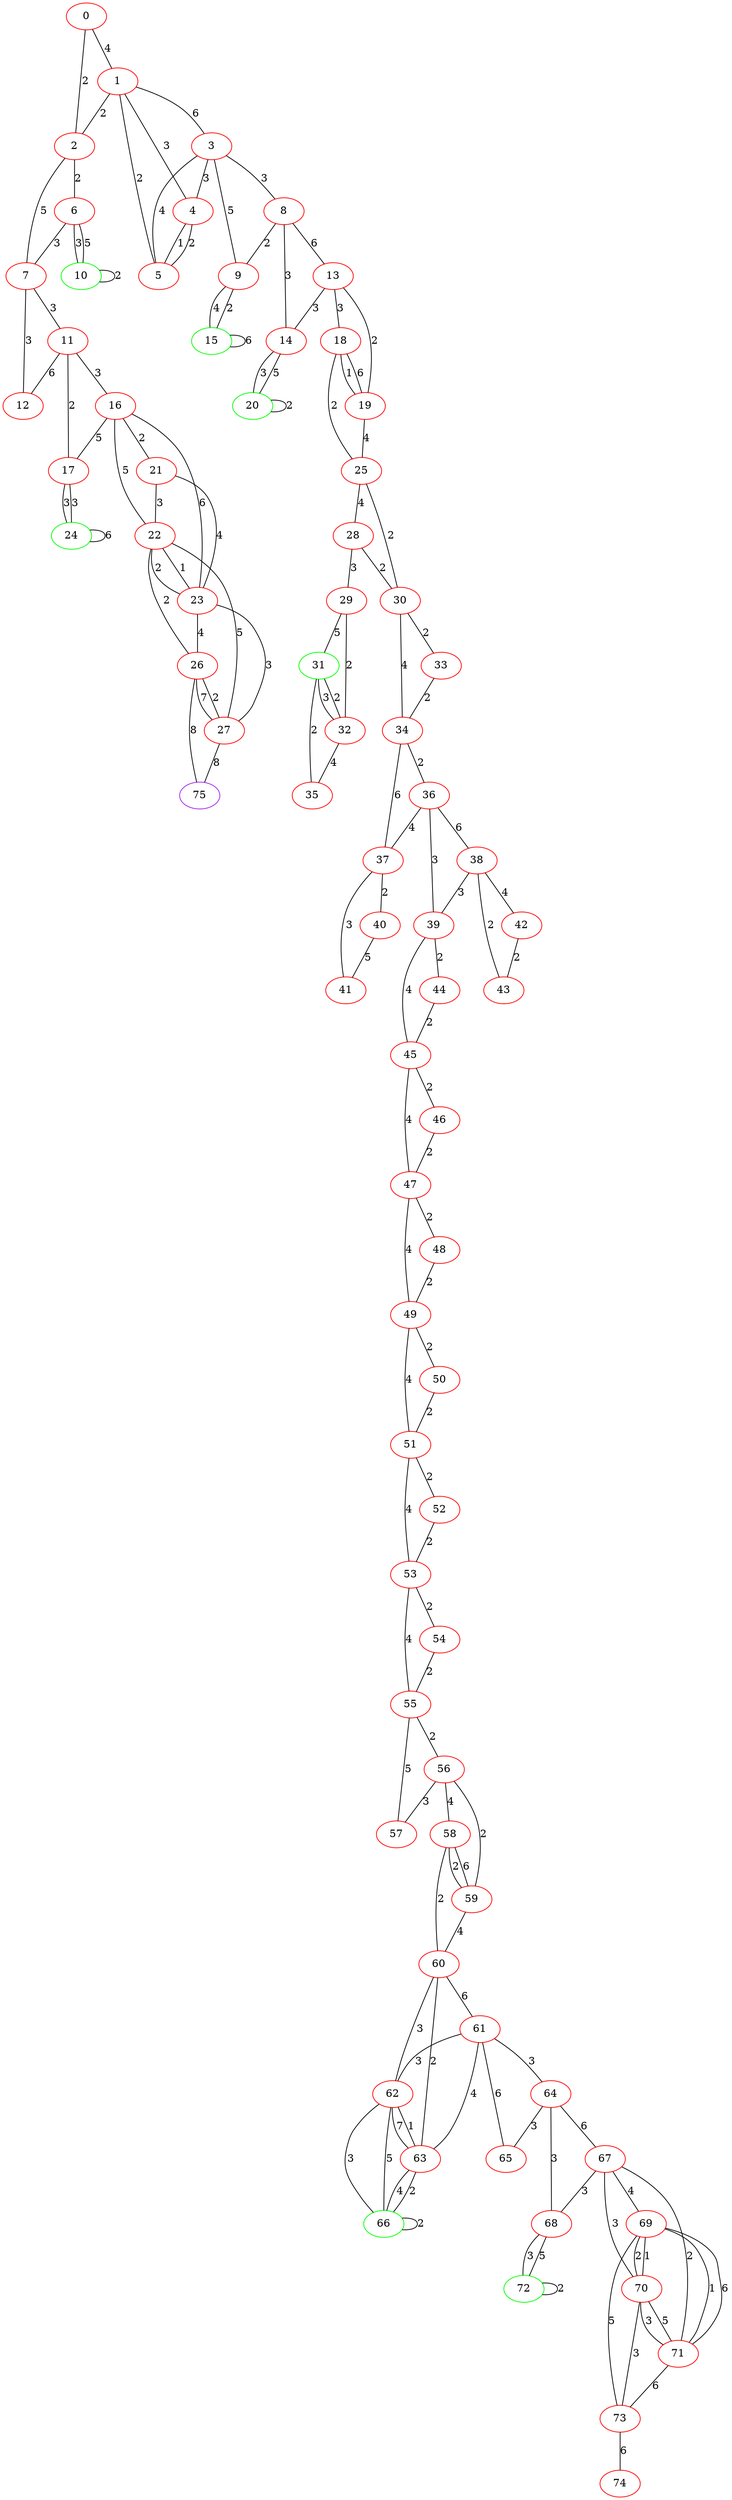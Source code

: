 graph "" {
0 [color=red, weight=1];
1 [color=red, weight=1];
2 [color=red, weight=1];
3 [color=red, weight=1];
4 [color=red, weight=1];
5 [color=red, weight=1];
6 [color=red, weight=1];
7 [color=red, weight=1];
8 [color=red, weight=1];
9 [color=red, weight=1];
10 [color=green, weight=2];
11 [color=red, weight=1];
12 [color=red, weight=1];
13 [color=red, weight=1];
14 [color=red, weight=1];
15 [color=green, weight=2];
16 [color=red, weight=1];
17 [color=red, weight=1];
18 [color=red, weight=1];
19 [color=red, weight=1];
20 [color=green, weight=2];
21 [color=red, weight=1];
22 [color=red, weight=1];
23 [color=red, weight=1];
24 [color=green, weight=2];
25 [color=red, weight=1];
26 [color=red, weight=1];
27 [color=red, weight=1];
28 [color=red, weight=1];
29 [color=red, weight=1];
30 [color=red, weight=1];
31 [color=green, weight=2];
32 [color=red, weight=1];
33 [color=red, weight=1];
34 [color=red, weight=1];
35 [color=red, weight=1];
36 [color=red, weight=1];
37 [color=red, weight=1];
38 [color=red, weight=1];
39 [color=red, weight=1];
40 [color=red, weight=1];
41 [color=red, weight=1];
42 [color=red, weight=1];
43 [color=red, weight=1];
44 [color=red, weight=1];
45 [color=red, weight=1];
46 [color=red, weight=1];
47 [color=red, weight=1];
48 [color=red, weight=1];
49 [color=red, weight=1];
50 [color=red, weight=1];
51 [color=red, weight=1];
52 [color=red, weight=1];
53 [color=red, weight=1];
54 [color=red, weight=1];
55 [color=red, weight=1];
56 [color=red, weight=1];
57 [color=red, weight=1];
58 [color=red, weight=1];
59 [color=red, weight=1];
60 [color=red, weight=1];
61 [color=red, weight=1];
62 [color=red, weight=1];
63 [color=red, weight=1];
64 [color=red, weight=1];
65 [color=red, weight=1];
66 [color=green, weight=2];
67 [color=red, weight=1];
68 [color=red, weight=1];
69 [color=red, weight=1];
70 [color=red, weight=1];
71 [color=red, weight=1];
72 [color=green, weight=2];
73 [color=red, weight=1];
74 [color=red, weight=1];
75 [color=purple, weight=4];
0 -- 1  [key=0, label=4];
0 -- 2  [key=0, label=2];
1 -- 2  [key=0, label=2];
1 -- 3  [key=0, label=6];
1 -- 4  [key=0, label=3];
1 -- 5  [key=0, label=2];
2 -- 6  [key=0, label=2];
2 -- 7  [key=0, label=5];
3 -- 8  [key=0, label=3];
3 -- 9  [key=0, label=5];
3 -- 4  [key=0, label=3];
3 -- 5  [key=0, label=4];
4 -- 5  [key=0, label=1];
4 -- 5  [key=1, label=2];
6 -- 10  [key=0, label=3];
6 -- 10  [key=1, label=5];
6 -- 7  [key=0, label=3];
7 -- 11  [key=0, label=3];
7 -- 12  [key=0, label=3];
8 -- 9  [key=0, label=2];
8 -- 13  [key=0, label=6];
8 -- 14  [key=0, label=3];
9 -- 15  [key=0, label=4];
9 -- 15  [key=1, label=2];
10 -- 10  [key=0, label=2];
11 -- 16  [key=0, label=3];
11 -- 17  [key=0, label=2];
11 -- 12  [key=0, label=6];
13 -- 18  [key=0, label=3];
13 -- 19  [key=0, label=2];
13 -- 14  [key=0, label=3];
14 -- 20  [key=0, label=3];
14 -- 20  [key=1, label=5];
15 -- 15  [key=0, label=6];
16 -- 17  [key=0, label=5];
16 -- 21  [key=0, label=2];
16 -- 22  [key=0, label=5];
16 -- 23  [key=0, label=6];
17 -- 24  [key=0, label=3];
17 -- 24  [key=1, label=3];
18 -- 25  [key=0, label=2];
18 -- 19  [key=0, label=1];
18 -- 19  [key=1, label=6];
19 -- 25  [key=0, label=4];
20 -- 20  [key=0, label=2];
21 -- 22  [key=0, label=3];
21 -- 23  [key=0, label=4];
22 -- 26  [key=0, label=2];
22 -- 27  [key=0, label=5];
22 -- 23  [key=0, label=2];
22 -- 23  [key=1, label=1];
23 -- 26  [key=0, label=4];
23 -- 27  [key=0, label=3];
24 -- 24  [key=0, label=6];
25 -- 28  [key=0, label=4];
25 -- 30  [key=0, label=2];
26 -- 75  [key=0, label=8];
26 -- 27  [key=0, label=7];
26 -- 27  [key=1, label=2];
27 -- 75  [key=0, label=8];
28 -- 29  [key=0, label=3];
28 -- 30  [key=0, label=2];
29 -- 32  [key=0, label=2];
29 -- 31  [key=0, label=5];
30 -- 33  [key=0, label=2];
30 -- 34  [key=0, label=4];
31 -- 32  [key=0, label=3];
31 -- 32  [key=1, label=2];
31 -- 35  [key=0, label=2];
32 -- 35  [key=0, label=4];
33 -- 34  [key=0, label=2];
34 -- 36  [key=0, label=2];
34 -- 37  [key=0, label=6];
36 -- 37  [key=0, label=4];
36 -- 38  [key=0, label=6];
36 -- 39  [key=0, label=3];
37 -- 40  [key=0, label=2];
37 -- 41  [key=0, label=3];
38 -- 42  [key=0, label=4];
38 -- 43  [key=0, label=2];
38 -- 39  [key=0, label=3];
39 -- 44  [key=0, label=2];
39 -- 45  [key=0, label=4];
40 -- 41  [key=0, label=5];
42 -- 43  [key=0, label=2];
44 -- 45  [key=0, label=2];
45 -- 46  [key=0, label=2];
45 -- 47  [key=0, label=4];
46 -- 47  [key=0, label=2];
47 -- 48  [key=0, label=2];
47 -- 49  [key=0, label=4];
48 -- 49  [key=0, label=2];
49 -- 50  [key=0, label=2];
49 -- 51  [key=0, label=4];
50 -- 51  [key=0, label=2];
51 -- 52  [key=0, label=2];
51 -- 53  [key=0, label=4];
52 -- 53  [key=0, label=2];
53 -- 54  [key=0, label=2];
53 -- 55  [key=0, label=4];
54 -- 55  [key=0, label=2];
55 -- 56  [key=0, label=2];
55 -- 57  [key=0, label=5];
56 -- 57  [key=0, label=3];
56 -- 58  [key=0, label=4];
56 -- 59  [key=0, label=2];
58 -- 59  [key=0, label=2];
58 -- 59  [key=1, label=6];
58 -- 60  [key=0, label=2];
59 -- 60  [key=0, label=4];
60 -- 61  [key=0, label=6];
60 -- 62  [key=0, label=3];
60 -- 63  [key=0, label=2];
61 -- 64  [key=0, label=3];
61 -- 65  [key=0, label=6];
61 -- 62  [key=0, label=3];
61 -- 63  [key=0, label=4];
62 -- 66  [key=0, label=3];
62 -- 66  [key=1, label=5];
62 -- 63  [key=0, label=7];
62 -- 63  [key=1, label=1];
63 -- 66  [key=0, label=4];
63 -- 66  [key=1, label=2];
64 -- 65  [key=0, label=3];
64 -- 67  [key=0, label=6];
64 -- 68  [key=0, label=3];
66 -- 66  [key=0, label=2];
67 -- 68  [key=0, label=3];
67 -- 69  [key=0, label=4];
67 -- 70  [key=0, label=3];
67 -- 71  [key=0, label=2];
68 -- 72  [key=0, label=3];
68 -- 72  [key=1, label=5];
69 -- 73  [key=0, label=5];
69 -- 70  [key=0, label=2];
69 -- 70  [key=1, label=1];
69 -- 71  [key=0, label=1];
69 -- 71  [key=1, label=6];
70 -- 73  [key=0, label=3];
70 -- 71  [key=0, label=3];
70 -- 71  [key=1, label=5];
71 -- 73  [key=0, label=6];
72 -- 72  [key=0, label=2];
73 -- 74  [key=0, label=6];
}
